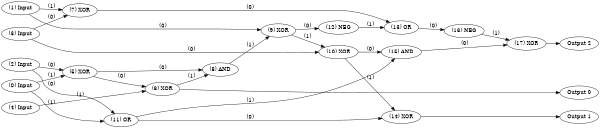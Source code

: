 digraph NeuralNetwork {
rankdir=LR;
size="4,3";
center = true;
node0 [label="(0) Input", color=black, labelfontcolor=black, fontcolor=black];
node1 [label="(1) Input", color=black, labelfontcolor=black, fontcolor=black];
node2 [label="(2) Input", color=black, labelfontcolor=black, fontcolor=black];
node3 [label="(3) Input", color=black, labelfontcolor=black, fontcolor=black];
node4 [label="(4) Input", color=black, labelfontcolor=black, fontcolor=black];
node5 [label="(5) XOR", color=black, labelfontcolor=black, fontcolor=black];
node2 -> node5 [label=" (0)", labelfontcolor=black, fontcolor=black, bold=true, color=black];
node0 -> node5 [label=" (1)", labelfontcolor=black, fontcolor=black, bold=true, color=black];
node6 [label="(6) XOR", color=black, labelfontcolor=black, fontcolor=black];
node5 -> node6 [label=" (0)", labelfontcolor=black, fontcolor=black, bold=true, color=black];
node4 -> node6 [label=" (1)", labelfontcolor=black, fontcolor=black, bold=true, color=black];
node7 [label="(7) XOR", color=black, labelfontcolor=black, fontcolor=black];
node3 -> node7 [label=" (0)", labelfontcolor=black, fontcolor=black, bold=true, color=black];
node1 -> node7 [label=" (1)", labelfontcolor=black, fontcolor=black, bold=true, color=black];
node8 [label="(8) AND", color=black, labelfontcolor=black, fontcolor=black];
node5 -> node8 [label=" (0)", labelfontcolor=black, fontcolor=black, bold=true, color=black];
node6 -> node8 [label=" (1)", labelfontcolor=black, fontcolor=black, bold=true, color=black];
node9 [label="(9) XOR", color=black, labelfontcolor=black, fontcolor=black];
node1 -> node9 [label=" (0)", labelfontcolor=black, fontcolor=black, bold=true, color=black];
node8 -> node9 [label=" (1)", labelfontcolor=black, fontcolor=black, bold=true, color=black];
node10 [label="(10) XOR", color=black, labelfontcolor=black, fontcolor=black];
node3 -> node10 [label=" (0)", labelfontcolor=black, fontcolor=black, bold=true, color=black];
node9 -> node10 [label=" (1)", labelfontcolor=black, fontcolor=black, bold=true, color=black];
node11 [label="(11) OR", color=black, labelfontcolor=black, fontcolor=black];
node2 -> node11 [label=" (0)", labelfontcolor=black, fontcolor=black, bold=true, color=black];
node0 -> node11 [label=" (1)", labelfontcolor=black, fontcolor=black, bold=true, color=black];
node12 [label="(12) NEG", color=black, labelfontcolor=black, fontcolor=black];
node9 -> node12 [label=" (0)", labelfontcolor=black, fontcolor=black, bold=true, color=black];
node13 [label="(13) OR", color=black, labelfontcolor=black, fontcolor=black];
node7 -> node13 [label=" (0)", labelfontcolor=black, fontcolor=black, bold=true, color=black];
node12 -> node13 [label=" (1)", labelfontcolor=black, fontcolor=black, bold=true, color=black];
node14 [label="(14) XOR", color=black, labelfontcolor=black, fontcolor=black];
node11 -> node14 [label=" (0)", labelfontcolor=black, fontcolor=black, bold=true, color=black];
node10 -> node14 [label=" (1)", labelfontcolor=black, fontcolor=black, bold=true, color=black];
node15 [label="(15) AND", color=black, labelfontcolor=black, fontcolor=black];
node10 -> node15 [label=" (0)", labelfontcolor=black, fontcolor=black, bold=true, color=black];
node11 -> node15 [label=" (1)", labelfontcolor=black, fontcolor=black, bold=true, color=black];
node16 [label="(16) NEG", color=black, labelfontcolor=black, fontcolor=black];
node13 -> node16 [label=" (0)", labelfontcolor=black, fontcolor=black, bold=true, color=black];
node17 [label="(17) XOR", color=black, labelfontcolor=black, fontcolor=black];
node15 -> node17 [label=" (0)", labelfontcolor=black, fontcolor=black, bold=true, color=black];
node16 -> node17 [label=" (1)", labelfontcolor=black, fontcolor=black, bold=true, color=black];
node18 [label="Output 0", color=black, labelfontcolor=black, fontcolor=black];
node6 -> node18 [labelfontcolor=black, fontcolor=black, bold=true, color=black];
node19 [label="Output 1", color=black, labelfontcolor=black, fontcolor=black];
node14 -> node19 [labelfontcolor=black, fontcolor=black, bold=true, color=black];
node20 [label="Output 2", color=black, labelfontcolor=black, fontcolor=black];
node17 -> node20 [labelfontcolor=black, fontcolor=black, bold=true, color=black];
{ rank = source; "node0"; "node1"; "node2"; "node3"; "node4"; }
{ rank = max;"node18";"node19";"node20"; }
}